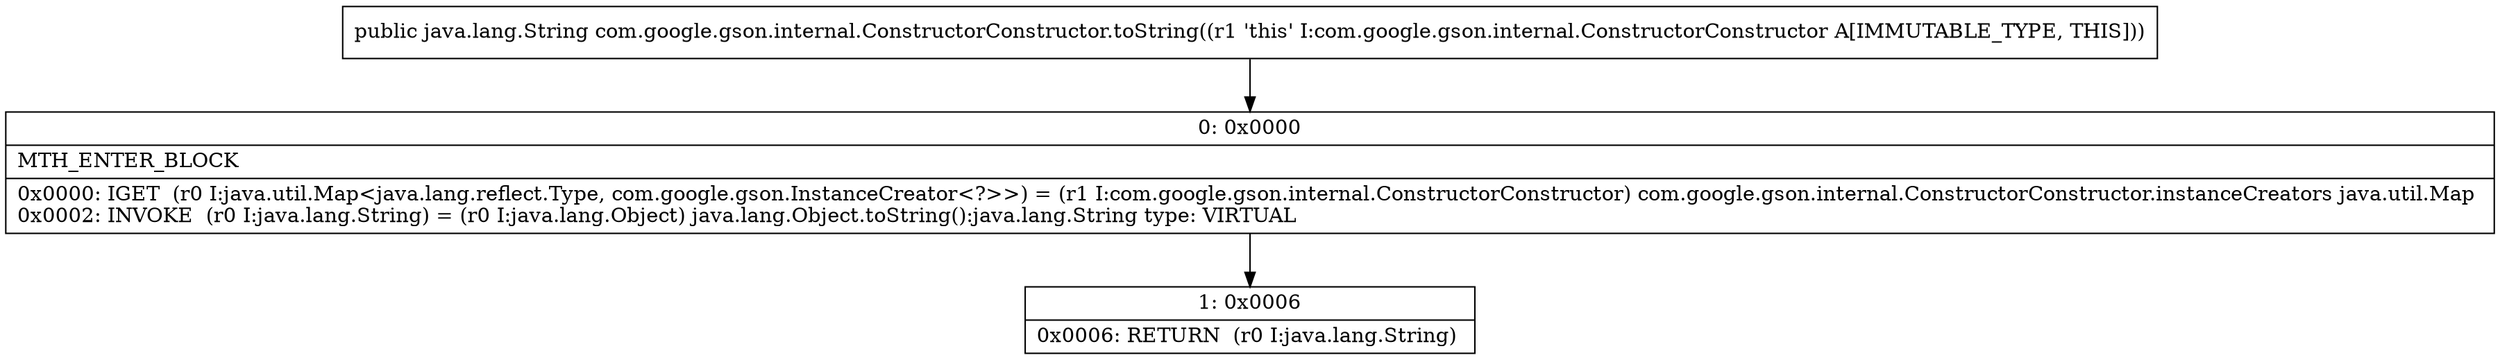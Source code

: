 digraph "CFG forcom.google.gson.internal.ConstructorConstructor.toString()Ljava\/lang\/String;" {
Node_0 [shape=record,label="{0\:\ 0x0000|MTH_ENTER_BLOCK\l|0x0000: IGET  (r0 I:java.util.Map\<java.lang.reflect.Type, com.google.gson.InstanceCreator\<?\>\>) = (r1 I:com.google.gson.internal.ConstructorConstructor) com.google.gson.internal.ConstructorConstructor.instanceCreators java.util.Map \l0x0002: INVOKE  (r0 I:java.lang.String) = (r0 I:java.lang.Object) java.lang.Object.toString():java.lang.String type: VIRTUAL \l}"];
Node_1 [shape=record,label="{1\:\ 0x0006|0x0006: RETURN  (r0 I:java.lang.String) \l}"];
MethodNode[shape=record,label="{public java.lang.String com.google.gson.internal.ConstructorConstructor.toString((r1 'this' I:com.google.gson.internal.ConstructorConstructor A[IMMUTABLE_TYPE, THIS])) }"];
MethodNode -> Node_0;
Node_0 -> Node_1;
}

